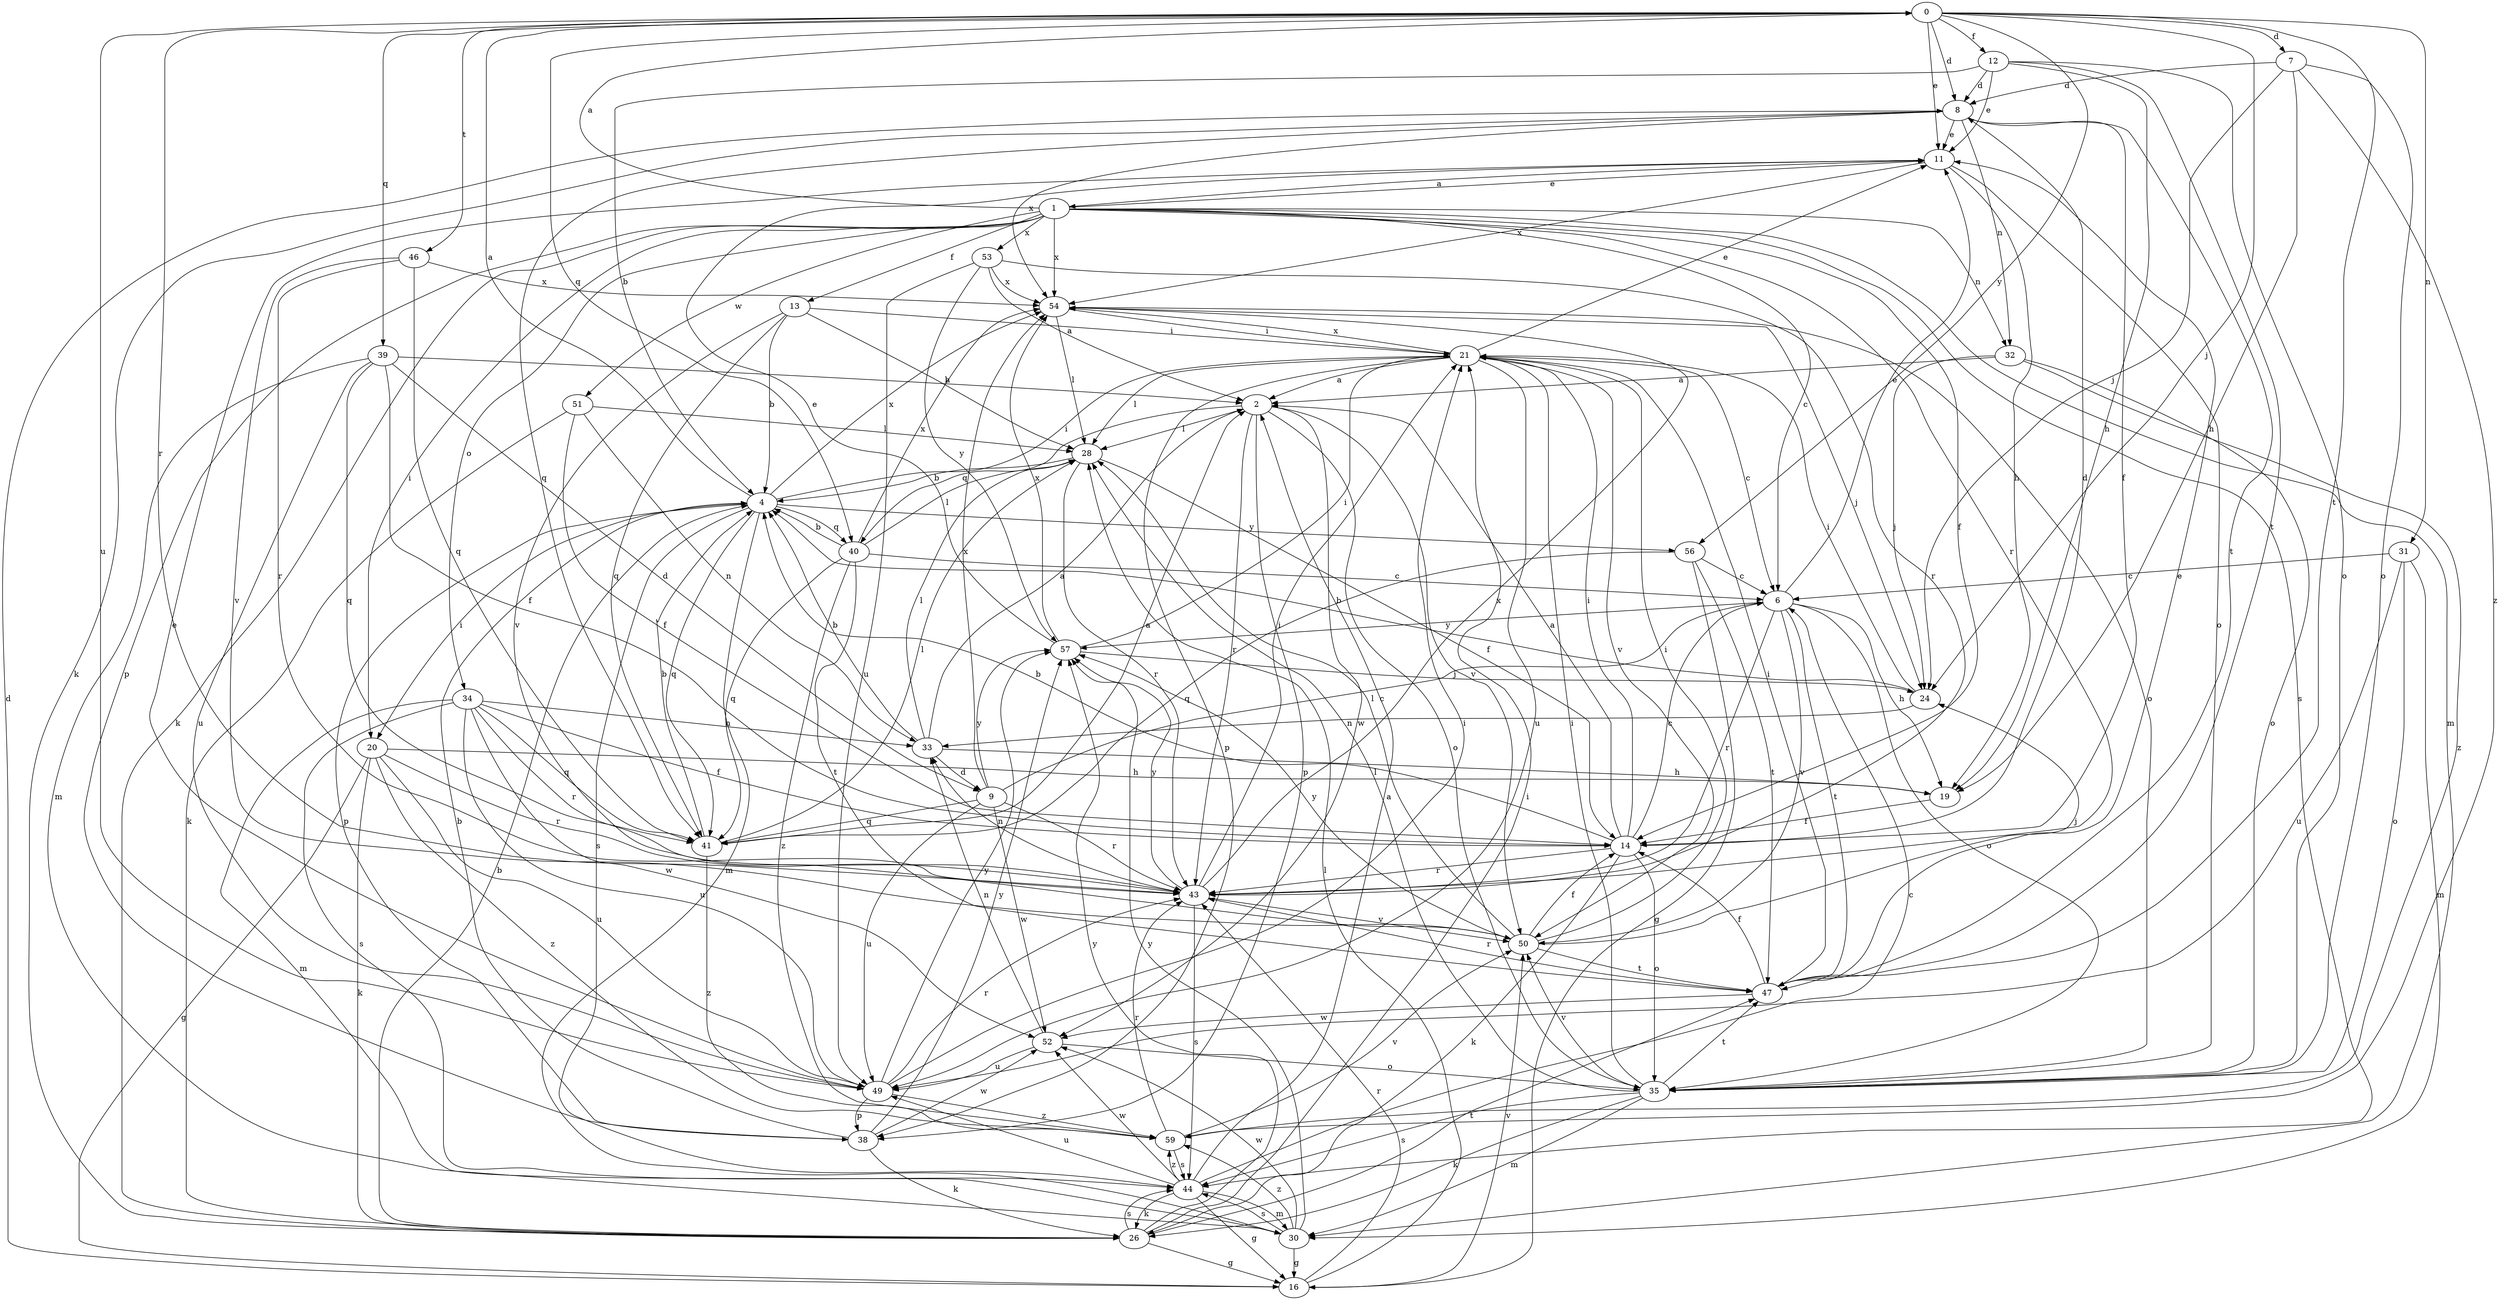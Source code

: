 strict digraph  {
0;
1;
2;
4;
6;
7;
8;
9;
11;
12;
13;
14;
16;
19;
20;
21;
24;
26;
28;
30;
31;
32;
33;
34;
35;
38;
39;
40;
41;
43;
44;
46;
47;
49;
50;
51;
52;
53;
54;
56;
57;
59;
0 -> 7  [label=d];
0 -> 8  [label=d];
0 -> 11  [label=e];
0 -> 12  [label=f];
0 -> 24  [label=j];
0 -> 31  [label=n];
0 -> 39  [label=q];
0 -> 40  [label=q];
0 -> 43  [label=r];
0 -> 46  [label=t];
0 -> 47  [label=t];
0 -> 49  [label=u];
0 -> 56  [label=y];
1 -> 0  [label=a];
1 -> 6  [label=c];
1 -> 11  [label=e];
1 -> 13  [label=f];
1 -> 14  [label=f];
1 -> 20  [label=i];
1 -> 26  [label=k];
1 -> 30  [label=m];
1 -> 32  [label=n];
1 -> 34  [label=o];
1 -> 38  [label=p];
1 -> 43  [label=r];
1 -> 44  [label=s];
1 -> 51  [label=w];
1 -> 53  [label=x];
1 -> 54  [label=x];
2 -> 28  [label=l];
2 -> 35  [label=o];
2 -> 38  [label=p];
2 -> 40  [label=q];
2 -> 43  [label=r];
2 -> 50  [label=v];
2 -> 52  [label=w];
4 -> 0  [label=a];
4 -> 20  [label=i];
4 -> 21  [label=i];
4 -> 30  [label=m];
4 -> 38  [label=p];
4 -> 40  [label=q];
4 -> 41  [label=q];
4 -> 44  [label=s];
4 -> 54  [label=x];
4 -> 56  [label=y];
6 -> 11  [label=e];
6 -> 19  [label=h];
6 -> 35  [label=o];
6 -> 43  [label=r];
6 -> 47  [label=t];
6 -> 50  [label=v];
6 -> 57  [label=y];
7 -> 8  [label=d];
7 -> 19  [label=h];
7 -> 24  [label=j];
7 -> 35  [label=o];
7 -> 59  [label=z];
8 -> 11  [label=e];
8 -> 14  [label=f];
8 -> 26  [label=k];
8 -> 32  [label=n];
8 -> 41  [label=q];
8 -> 47  [label=t];
8 -> 54  [label=x];
9 -> 6  [label=c];
9 -> 41  [label=q];
9 -> 43  [label=r];
9 -> 49  [label=u];
9 -> 52  [label=w];
9 -> 54  [label=x];
9 -> 57  [label=y];
11 -> 1  [label=a];
11 -> 19  [label=h];
11 -> 35  [label=o];
11 -> 54  [label=x];
12 -> 4  [label=b];
12 -> 8  [label=d];
12 -> 11  [label=e];
12 -> 19  [label=h];
12 -> 35  [label=o];
12 -> 47  [label=t];
13 -> 4  [label=b];
13 -> 21  [label=i];
13 -> 28  [label=l];
13 -> 41  [label=q];
13 -> 50  [label=v];
14 -> 2  [label=a];
14 -> 4  [label=b];
14 -> 6  [label=c];
14 -> 8  [label=d];
14 -> 21  [label=i];
14 -> 26  [label=k];
14 -> 35  [label=o];
14 -> 43  [label=r];
16 -> 8  [label=d];
16 -> 28  [label=l];
16 -> 43  [label=r];
16 -> 50  [label=v];
19 -> 14  [label=f];
20 -> 16  [label=g];
20 -> 19  [label=h];
20 -> 26  [label=k];
20 -> 43  [label=r];
20 -> 49  [label=u];
20 -> 59  [label=z];
21 -> 2  [label=a];
21 -> 6  [label=c];
21 -> 11  [label=e];
21 -> 28  [label=l];
21 -> 38  [label=p];
21 -> 49  [label=u];
21 -> 50  [label=v];
21 -> 54  [label=x];
24 -> 4  [label=b];
24 -> 21  [label=i];
24 -> 33  [label=n];
26 -> 4  [label=b];
26 -> 16  [label=g];
26 -> 21  [label=i];
26 -> 44  [label=s];
26 -> 47  [label=t];
26 -> 57  [label=y];
28 -> 4  [label=b];
28 -> 14  [label=f];
28 -> 43  [label=r];
30 -> 16  [label=g];
30 -> 44  [label=s];
30 -> 52  [label=w];
30 -> 57  [label=y];
30 -> 59  [label=z];
31 -> 6  [label=c];
31 -> 30  [label=m];
31 -> 35  [label=o];
31 -> 49  [label=u];
32 -> 2  [label=a];
32 -> 24  [label=j];
32 -> 35  [label=o];
32 -> 59  [label=z];
33 -> 2  [label=a];
33 -> 4  [label=b];
33 -> 9  [label=d];
33 -> 19  [label=h];
33 -> 28  [label=l];
34 -> 14  [label=f];
34 -> 30  [label=m];
34 -> 33  [label=n];
34 -> 41  [label=q];
34 -> 43  [label=r];
34 -> 44  [label=s];
34 -> 49  [label=u];
34 -> 52  [label=w];
35 -> 21  [label=i];
35 -> 26  [label=k];
35 -> 28  [label=l];
35 -> 30  [label=m];
35 -> 44  [label=s];
35 -> 47  [label=t];
35 -> 50  [label=v];
38 -> 4  [label=b];
38 -> 26  [label=k];
38 -> 52  [label=w];
38 -> 57  [label=y];
39 -> 2  [label=a];
39 -> 9  [label=d];
39 -> 14  [label=f];
39 -> 30  [label=m];
39 -> 41  [label=q];
39 -> 49  [label=u];
40 -> 4  [label=b];
40 -> 6  [label=c];
40 -> 28  [label=l];
40 -> 41  [label=q];
40 -> 47  [label=t];
40 -> 54  [label=x];
40 -> 59  [label=z];
41 -> 2  [label=a];
41 -> 4  [label=b];
41 -> 28  [label=l];
41 -> 59  [label=z];
43 -> 21  [label=i];
43 -> 33  [label=n];
43 -> 44  [label=s];
43 -> 50  [label=v];
43 -> 54  [label=x];
43 -> 57  [label=y];
44 -> 2  [label=a];
44 -> 6  [label=c];
44 -> 16  [label=g];
44 -> 26  [label=k];
44 -> 30  [label=m];
44 -> 49  [label=u];
44 -> 52  [label=w];
44 -> 59  [label=z];
46 -> 41  [label=q];
46 -> 43  [label=r];
46 -> 50  [label=v];
46 -> 54  [label=x];
47 -> 11  [label=e];
47 -> 14  [label=f];
47 -> 21  [label=i];
47 -> 43  [label=r];
47 -> 52  [label=w];
49 -> 11  [label=e];
49 -> 21  [label=i];
49 -> 38  [label=p];
49 -> 43  [label=r];
49 -> 57  [label=y];
49 -> 59  [label=z];
50 -> 14  [label=f];
50 -> 21  [label=i];
50 -> 24  [label=j];
50 -> 28  [label=l];
50 -> 47  [label=t];
50 -> 57  [label=y];
51 -> 14  [label=f];
51 -> 26  [label=k];
51 -> 28  [label=l];
51 -> 33  [label=n];
52 -> 33  [label=n];
52 -> 35  [label=o];
52 -> 49  [label=u];
53 -> 2  [label=a];
53 -> 43  [label=r];
53 -> 49  [label=u];
53 -> 54  [label=x];
53 -> 57  [label=y];
54 -> 21  [label=i];
54 -> 24  [label=j];
54 -> 28  [label=l];
54 -> 35  [label=o];
56 -> 6  [label=c];
56 -> 16  [label=g];
56 -> 41  [label=q];
56 -> 47  [label=t];
57 -> 11  [label=e];
57 -> 21  [label=i];
57 -> 24  [label=j];
57 -> 54  [label=x];
59 -> 43  [label=r];
59 -> 44  [label=s];
59 -> 50  [label=v];
}
